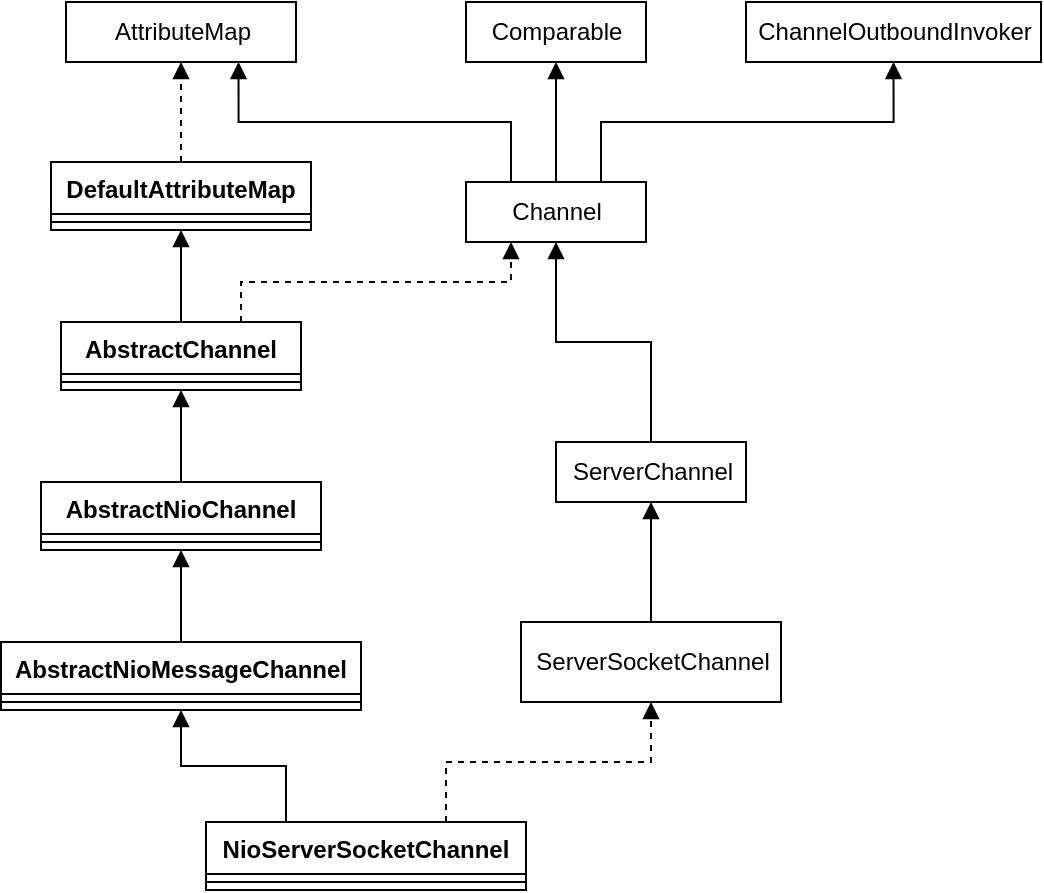 <mxfile version="13.8.5" type="github" pages="2">
  <diagram id="0XHaEYB_fiJgSnjgG4Z2" name="Page-1">
    <mxGraphModel dx="1422" dy="794" grid="1" gridSize="10" guides="1" tooltips="1" connect="1" arrows="1" fold="1" page="1" pageScale="1" pageWidth="850" pageHeight="1100" math="0" shadow="0">
      <root>
        <mxCell id="0" />
        <mxCell id="1" parent="0" />
        <mxCell id="dltDsh97UIo36XLaVyMl-11" style="edgeStyle=orthogonalEdgeStyle;rounded=0;orthogonalLoop=1;jettySize=auto;html=1;exitX=0.25;exitY=0;exitDx=0;exitDy=0;entryX=0.5;entryY=1;entryDx=0;entryDy=0;endArrow=block;endFill=1;" edge="1" parent="1" source="dltDsh97UIo36XLaVyMl-1" target="dltDsh97UIo36XLaVyMl-5">
          <mxGeometry relative="1" as="geometry" />
        </mxCell>
        <mxCell id="dltDsh97UIo36XLaVyMl-22" style="edgeStyle=orthogonalEdgeStyle;rounded=0;orthogonalLoop=1;jettySize=auto;html=1;exitX=0.75;exitY=0;exitDx=0;exitDy=0;dashed=1;endArrow=block;endFill=1;entryX=0.5;entryY=1;entryDx=0;entryDy=0;" edge="1" parent="1" source="dltDsh97UIo36XLaVyMl-1" target="dltDsh97UIo36XLaVyMl-19">
          <mxGeometry relative="1" as="geometry">
            <mxPoint x="613" y="520" as="targetPoint" />
          </mxGeometry>
        </mxCell>
        <mxCell id="dltDsh97UIo36XLaVyMl-1" value="NioServerSocketChannel" style="swimlane;fontStyle=1;align=center;verticalAlign=top;childLayout=stackLayout;horizontal=1;startSize=26;horizontalStack=0;resizeParent=1;resizeParentMax=0;resizeLast=0;collapsible=1;marginBottom=0;" vertex="1" parent="1">
          <mxGeometry x="390" y="560" width="160" height="34" as="geometry" />
        </mxCell>
        <mxCell id="dltDsh97UIo36XLaVyMl-3" value="" style="line;strokeWidth=1;fillColor=none;align=left;verticalAlign=middle;spacingTop=-1;spacingLeft=3;spacingRight=3;rotatable=0;labelPosition=right;points=[];portConstraint=eastwest;" vertex="1" parent="dltDsh97UIo36XLaVyMl-1">
          <mxGeometry y="26" width="160" height="8" as="geometry" />
        </mxCell>
        <mxCell id="dltDsh97UIo36XLaVyMl-12" style="edgeStyle=orthogonalEdgeStyle;rounded=0;orthogonalLoop=1;jettySize=auto;html=1;entryX=0.5;entryY=1;entryDx=0;entryDy=0;endArrow=block;endFill=1;" edge="1" parent="1" source="dltDsh97UIo36XLaVyMl-5" target="dltDsh97UIo36XLaVyMl-7">
          <mxGeometry relative="1" as="geometry" />
        </mxCell>
        <mxCell id="dltDsh97UIo36XLaVyMl-5" value="AbstractNioMessageChannel" style="swimlane;fontStyle=1;align=center;verticalAlign=top;childLayout=stackLayout;horizontal=1;startSize=26;horizontalStack=0;resizeParent=1;resizeParentMax=0;resizeLast=0;collapsible=1;marginBottom=0;" vertex="1" parent="1">
          <mxGeometry x="287.5" y="470" width="180" height="34" as="geometry" />
        </mxCell>
        <mxCell id="dltDsh97UIo36XLaVyMl-6" value="" style="line;strokeWidth=1;fillColor=none;align=left;verticalAlign=middle;spacingTop=-1;spacingLeft=3;spacingRight=3;rotatable=0;labelPosition=right;points=[];portConstraint=eastwest;" vertex="1" parent="dltDsh97UIo36XLaVyMl-5">
          <mxGeometry y="26" width="180" height="8" as="geometry" />
        </mxCell>
        <mxCell id="dltDsh97UIo36XLaVyMl-13" style="edgeStyle=orthogonalEdgeStyle;rounded=0;orthogonalLoop=1;jettySize=auto;html=1;entryX=0.5;entryY=1;entryDx=0;entryDy=0;endArrow=block;endFill=1;" edge="1" parent="1" source="dltDsh97UIo36XLaVyMl-7" target="dltDsh97UIo36XLaVyMl-9">
          <mxGeometry relative="1" as="geometry" />
        </mxCell>
        <mxCell id="dltDsh97UIo36XLaVyMl-7" value="AbstractNioChannel" style="swimlane;fontStyle=1;align=center;verticalAlign=top;childLayout=stackLayout;horizontal=1;startSize=26;horizontalStack=0;resizeParent=1;resizeParentMax=0;resizeLast=0;collapsible=1;marginBottom=0;" vertex="1" parent="1">
          <mxGeometry x="307.5" y="390" width="140" height="34" as="geometry" />
        </mxCell>
        <mxCell id="dltDsh97UIo36XLaVyMl-8" value="" style="line;strokeWidth=1;fillColor=none;align=left;verticalAlign=middle;spacingTop=-1;spacingLeft=3;spacingRight=3;rotatable=0;labelPosition=right;points=[];portConstraint=eastwest;" vertex="1" parent="dltDsh97UIo36XLaVyMl-7">
          <mxGeometry y="26" width="140" height="8" as="geometry" />
        </mxCell>
        <mxCell id="dltDsh97UIo36XLaVyMl-16" style="edgeStyle=orthogonalEdgeStyle;rounded=0;orthogonalLoop=1;jettySize=auto;html=1;entryX=0.5;entryY=1;entryDx=0;entryDy=0;endArrow=block;endFill=1;" edge="1" parent="1" source="dltDsh97UIo36XLaVyMl-9" target="dltDsh97UIo36XLaVyMl-14">
          <mxGeometry relative="1" as="geometry" />
        </mxCell>
        <mxCell id="dltDsh97UIo36XLaVyMl-30" style="edgeStyle=orthogonalEdgeStyle;rounded=0;orthogonalLoop=1;jettySize=auto;html=1;exitX=0.75;exitY=0;exitDx=0;exitDy=0;entryX=0.25;entryY=1;entryDx=0;entryDy=0;endArrow=block;endFill=1;dashed=1;" edge="1" parent="1" source="dltDsh97UIo36XLaVyMl-9" target="dltDsh97UIo36XLaVyMl-21">
          <mxGeometry relative="1" as="geometry" />
        </mxCell>
        <mxCell id="dltDsh97UIo36XLaVyMl-9" value="AbstractChannel" style="swimlane;fontStyle=1;align=center;verticalAlign=top;childLayout=stackLayout;horizontal=1;startSize=26;horizontalStack=0;resizeParent=1;resizeParentMax=0;resizeLast=0;collapsible=1;marginBottom=0;" vertex="1" parent="1">
          <mxGeometry x="317.5" y="310" width="120" height="34" as="geometry" />
        </mxCell>
        <mxCell id="dltDsh97UIo36XLaVyMl-10" value="" style="line;strokeWidth=1;fillColor=none;align=left;verticalAlign=middle;spacingTop=-1;spacingLeft=3;spacingRight=3;rotatable=0;labelPosition=right;points=[];portConstraint=eastwest;" vertex="1" parent="dltDsh97UIo36XLaVyMl-9">
          <mxGeometry y="26" width="120" height="8" as="geometry" />
        </mxCell>
        <mxCell id="dltDsh97UIo36XLaVyMl-18" style="edgeStyle=orthogonalEdgeStyle;rounded=0;orthogonalLoop=1;jettySize=auto;html=1;entryX=0.5;entryY=1;entryDx=0;entryDy=0;dashed=1;endArrow=block;endFill=1;" edge="1" parent="1" source="dltDsh97UIo36XLaVyMl-14" target="dltDsh97UIo36XLaVyMl-17">
          <mxGeometry relative="1" as="geometry" />
        </mxCell>
        <mxCell id="dltDsh97UIo36XLaVyMl-14" value="DefaultAttributeMap" style="swimlane;fontStyle=1;align=center;verticalAlign=top;childLayout=stackLayout;horizontal=1;startSize=26;horizontalStack=0;resizeParent=1;resizeParentMax=0;resizeLast=0;collapsible=1;marginBottom=0;" vertex="1" parent="1">
          <mxGeometry x="312.5" y="230" width="130" height="34" as="geometry" />
        </mxCell>
        <mxCell id="dltDsh97UIo36XLaVyMl-15" value="" style="line;strokeWidth=1;fillColor=none;align=left;verticalAlign=middle;spacingTop=-1;spacingLeft=3;spacingRight=3;rotatable=0;labelPosition=right;points=[];portConstraint=eastwest;" vertex="1" parent="dltDsh97UIo36XLaVyMl-14">
          <mxGeometry y="26" width="130" height="8" as="geometry" />
        </mxCell>
        <mxCell id="dltDsh97UIo36XLaVyMl-17" value="AttributeMap" style="html=1;" vertex="1" parent="1">
          <mxGeometry x="320" y="150" width="115" height="30" as="geometry" />
        </mxCell>
        <mxCell id="dltDsh97UIo36XLaVyMl-23" style="edgeStyle=orthogonalEdgeStyle;rounded=0;orthogonalLoop=1;jettySize=auto;html=1;entryX=0.5;entryY=1;entryDx=0;entryDy=0;endArrow=block;endFill=1;" edge="1" parent="1" source="dltDsh97UIo36XLaVyMl-19" target="dltDsh97UIo36XLaVyMl-20">
          <mxGeometry relative="1" as="geometry" />
        </mxCell>
        <mxCell id="dltDsh97UIo36XLaVyMl-19" value="ServerSocketChannel" style="html=1;" vertex="1" parent="1">
          <mxGeometry x="547.5" y="460" width="130" height="40" as="geometry" />
        </mxCell>
        <mxCell id="dltDsh97UIo36XLaVyMl-24" value="" style="edgeStyle=orthogonalEdgeStyle;rounded=0;orthogonalLoop=1;jettySize=auto;html=1;endArrow=block;endFill=1;" edge="1" parent="1" source="dltDsh97UIo36XLaVyMl-20" target="dltDsh97UIo36XLaVyMl-21">
          <mxGeometry relative="1" as="geometry" />
        </mxCell>
        <mxCell id="dltDsh97UIo36XLaVyMl-20" value="ServerChannel" style="html=1;" vertex="1" parent="1">
          <mxGeometry x="565" y="370" width="95" height="30" as="geometry" />
        </mxCell>
        <mxCell id="dltDsh97UIo36XLaVyMl-27" style="edgeStyle=orthogonalEdgeStyle;rounded=0;orthogonalLoop=1;jettySize=auto;html=1;entryX=0.5;entryY=1;entryDx=0;entryDy=0;endArrow=block;endFill=1;" edge="1" parent="1" source="dltDsh97UIo36XLaVyMl-21" target="dltDsh97UIo36XLaVyMl-25">
          <mxGeometry relative="1" as="geometry" />
        </mxCell>
        <mxCell id="dltDsh97UIo36XLaVyMl-28" style="edgeStyle=orthogonalEdgeStyle;rounded=0;orthogonalLoop=1;jettySize=auto;html=1;exitX=0.25;exitY=0;exitDx=0;exitDy=0;entryX=0.75;entryY=1;entryDx=0;entryDy=0;endArrow=block;endFill=1;" edge="1" parent="1" source="dltDsh97UIo36XLaVyMl-21" target="dltDsh97UIo36XLaVyMl-17">
          <mxGeometry relative="1" as="geometry" />
        </mxCell>
        <mxCell id="dltDsh97UIo36XLaVyMl-29" style="edgeStyle=orthogonalEdgeStyle;rounded=0;orthogonalLoop=1;jettySize=auto;html=1;exitX=0.75;exitY=0;exitDx=0;exitDy=0;entryX=0.5;entryY=1;entryDx=0;entryDy=0;endArrow=block;endFill=1;" edge="1" parent="1" source="dltDsh97UIo36XLaVyMl-21" target="dltDsh97UIo36XLaVyMl-26">
          <mxGeometry relative="1" as="geometry" />
        </mxCell>
        <mxCell id="dltDsh97UIo36XLaVyMl-21" value="Channel" style="html=1;" vertex="1" parent="1">
          <mxGeometry x="520" y="240" width="90" height="30" as="geometry" />
        </mxCell>
        <mxCell id="dltDsh97UIo36XLaVyMl-25" value="Comparable" style="html=1;" vertex="1" parent="1">
          <mxGeometry x="520" y="150" width="90" height="30" as="geometry" />
        </mxCell>
        <mxCell id="dltDsh97UIo36XLaVyMl-26" value="ChannelOutboundInvoker" style="html=1;" vertex="1" parent="1">
          <mxGeometry x="660" y="150" width="147.5" height="30" as="geometry" />
        </mxCell>
      </root>
    </mxGraphModel>
  </diagram>
  <diagram id="vnI6zwhlO2lRb87C5E0h" name="Page-2">
    <mxGraphModel dx="1422" dy="794" grid="1" gridSize="10" guides="1" tooltips="1" connect="1" arrows="1" fold="1" page="1" pageScale="1" pageWidth="850" pageHeight="1100" math="0" shadow="0">
      <root>
        <mxCell id="n8A986fh6PxwcjncrAgF-0" />
        <mxCell id="n8A986fh6PxwcjncrAgF-1" parent="n8A986fh6PxwcjncrAgF-0" />
      </root>
    </mxGraphModel>
  </diagram>
</mxfile>
